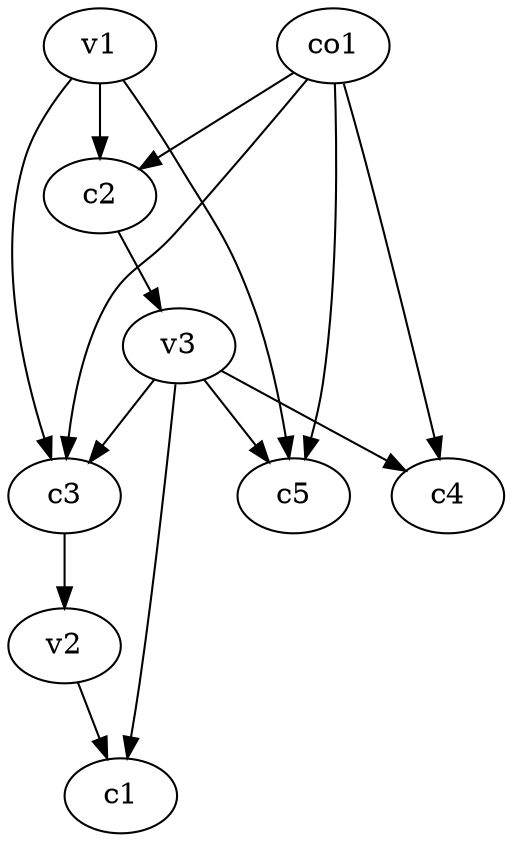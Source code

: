 strict digraph  {
c1;
c2;
c3;
c4;
c5;
v1;
v2;
v3;
co1;
c2 -> v3  [weight=1];
c3 -> v2  [weight=1];
v1 -> c3  [weight=1];
v1 -> c5  [weight=1];
v1 -> c2  [weight=1];
v2 -> c1  [weight=1];
v3 -> c5  [weight=1];
v3 -> c1  [weight=1];
v3 -> c3  [weight=1];
v3 -> c4  [weight=1];
co1 -> c2  [weight=1];
co1 -> c4  [weight=1];
co1 -> c3  [weight=1];
co1 -> c5  [weight=1];
}
